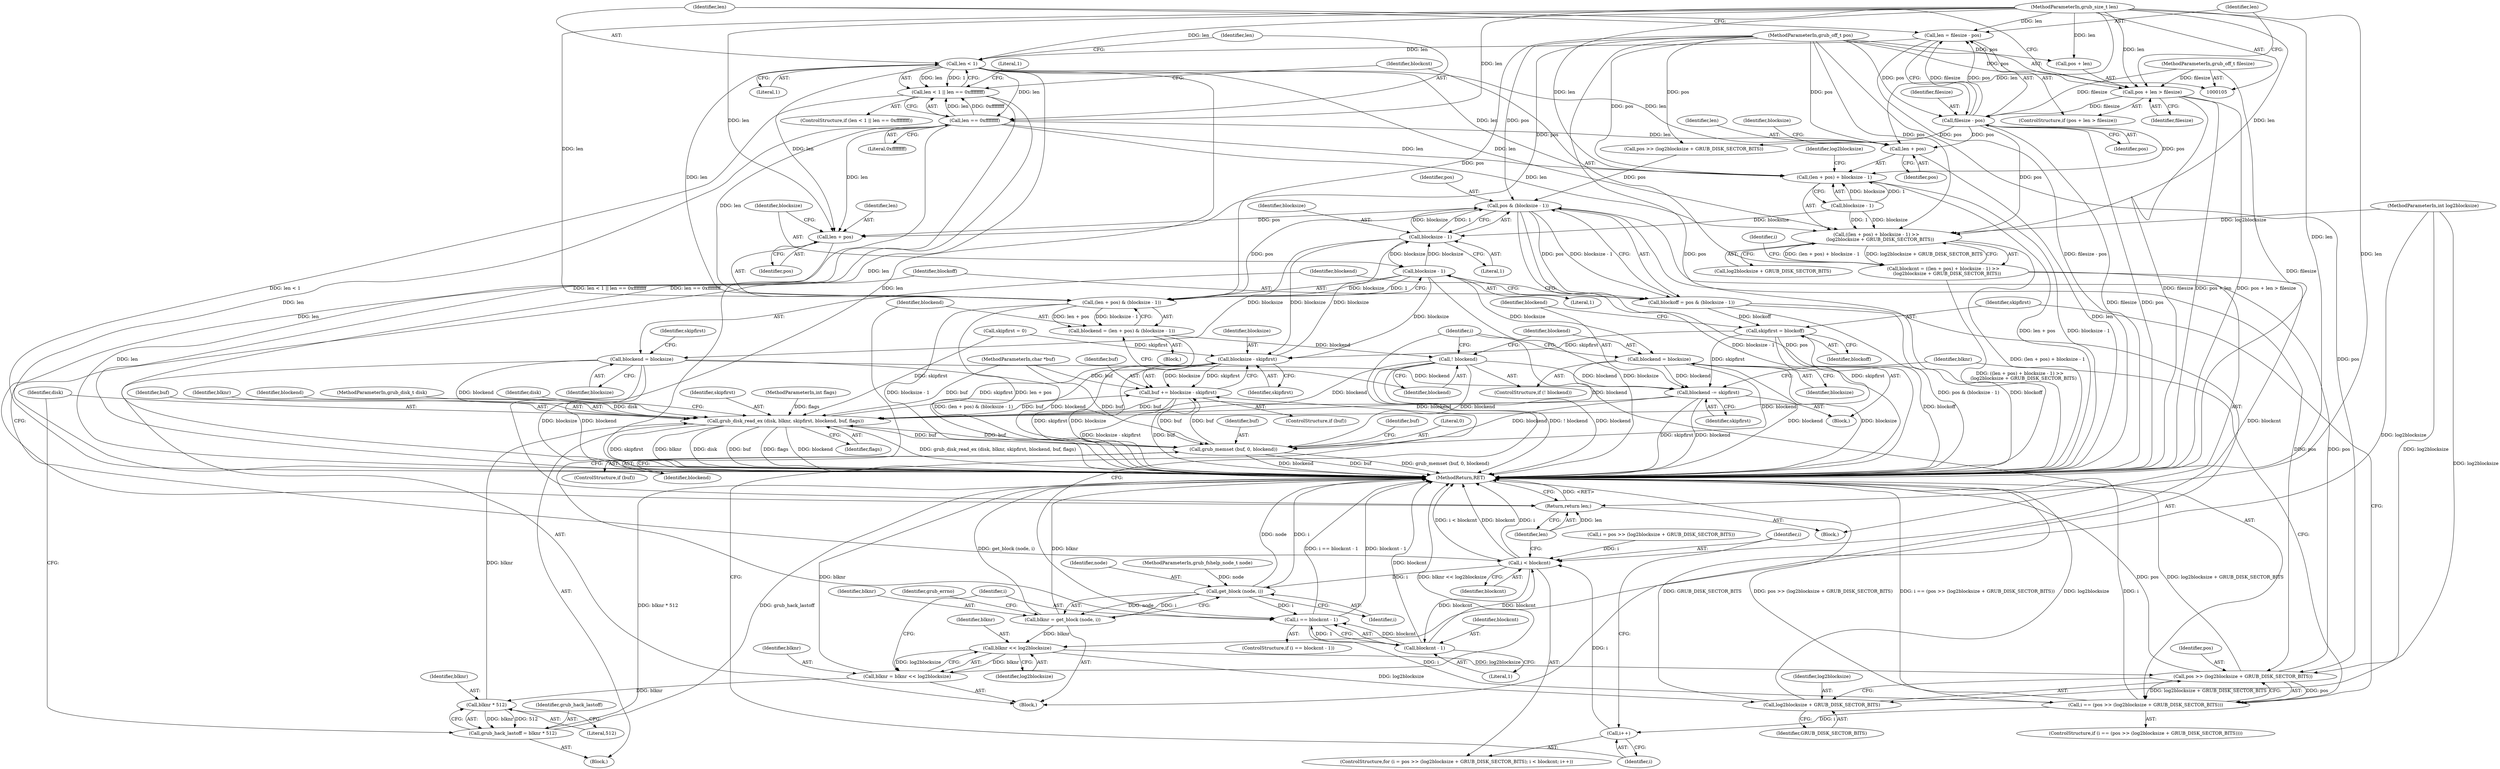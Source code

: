 digraph "0_radare2_796dd28aaa6b9fa76d99c42c4d5ff8b257cc2191_2@integer" {
"1000134" [label="(Call,len = filesize - pos)"];
"1000136" [label="(Call,filesize - pos)"];
"1000129" [label="(Call,pos + len > filesize)"];
"1000111" [label="(MethodParameterIn,grub_off_t pos)"];
"1000112" [label="(MethodParameterIn,grub_size_t len)"];
"1000115" [label="(MethodParameterIn,grub_off_t filesize)"];
"1000141" [label="(Call,len < 1)"];
"1000140" [label="(Call,len < 1 || len == 0xffffffff)"];
"1000144" [label="(Call,len == 0xffffffff)"];
"1000153" [label="(Call,((len + pos) + blocksize - 1) >>\n     (log2blocksize + GRUB_DISK_SECTOR_BITS))"];
"1000151" [label="(Call,blockcnt = ((len + pos) + blocksize - 1) >>\n     (log2blocksize + GRUB_DISK_SECTOR_BITS))"];
"1000172" [label="(Call,i < blockcnt)"];
"1000197" [label="(Call,get_block (node, i))"];
"1000195" [label="(Call,blknr = get_block (node, i))"];
"1000207" [label="(Call,blknr << log2blocksize)"];
"1000205" [label="(Call,blknr = blknr << log2blocksize)"];
"1000262" [label="(Call,blknr * 512)"];
"1000260" [label="(Call,grub_hack_lastoff = blknr * 512)"];
"1000265" [label="(Call,grub_disk_read_ex (disk, blknr, skipfirst, blockend, buf, flags))"];
"1000285" [label="(Call,grub_memset (buf, 0, blockend))"];
"1000291" [label="(Call,buf += blocksize - skipfirst)"];
"1000293" [label="(Call,blocksize - skipfirst)"];
"1000184" [label="(Call,blocksize - 1)"];
"1000182" [label="(Call,pos & (blocksize - 1))"];
"1000180" [label="(Call,blockoff = pos & (blocksize - 1))"];
"1000241" [label="(Call,skipfirst = blockoff)"];
"1000244" [label="(Call,blockend -= skipfirst)"];
"1000219" [label="(Call,(len + pos) & (blocksize - 1))"];
"1000217" [label="(Call,blockend = (len + pos) & (blocksize - 1))"];
"1000227" [label="(Call,! blockend)"];
"1000220" [label="(Call,len + pos)"];
"1000235" [label="(Call,pos >> (log2blocksize + GRUB_DISK_SECTOR_BITS))"];
"1000233" [label="(Call,i == (pos >> (log2blocksize + GRUB_DISK_SECTOR_BITS)))"];
"1000175" [label="(Call,i++)"];
"1000188" [label="(Call,blockend = blocksize)"];
"1000223" [label="(Call,blocksize - 1)"];
"1000229" [label="(Call,blockend = blocksize)"];
"1000237" [label="(Call,log2blocksize + GRUB_DISK_SECTOR_BITS)"];
"1000211" [label="(Call,i == blockcnt - 1)"];
"1000213" [label="(Call,blockcnt - 1)"];
"1000154" [label="(Call,(len + pos) + blocksize - 1)"];
"1000155" [label="(Call,len + pos)"];
"1000296" [label="(Return,return len;)"];
"1000249" [label="(Block,)"];
"1000189" [label="(Identifier,blockend)"];
"1000265" [label="(Call,grub_disk_read_ex (disk, blknr, skipfirst, blockend, buf, flags))"];
"1000274" [label="(Identifier,disk)"];
"1000117" [label="(Block,)"];
"1000199" [label="(Identifier,i)"];
"1000235" [label="(Call,pos >> (log2blocksize + GRUB_DISK_SECTOR_BITS))"];
"1000243" [label="(Identifier,blockoff)"];
"1000197" [label="(Call,get_block (node, i))"];
"1000288" [label="(Identifier,blockend)"];
"1000298" [label="(MethodReturn,RET)"];
"1000295" [label="(Identifier,skipfirst)"];
"1000286" [label="(Identifier,buf)"];
"1000180" [label="(Call,blockoff = pos & (blocksize - 1))"];
"1000293" [label="(Call,blocksize - skipfirst)"];
"1000207" [label="(Call,blknr << log2blocksize)"];
"1000230" [label="(Identifier,blockend)"];
"1000137" [label="(Identifier,filesize)"];
"1000176" [label="(Identifier,i)"];
"1000128" [label="(ControlStructure,if (pos + len > filesize))"];
"1000175" [label="(Call,i++)"];
"1000161" [label="(Call,log2blocksize + GRUB_DISK_SECTOR_BITS)"];
"1000158" [label="(Call,blocksize - 1)"];
"1000218" [label="(Identifier,blockend)"];
"1000134" [label="(Call,len = filesize - pos)"];
"1000271" [label="(Identifier,flags)"];
"1000139" [label="(ControlStructure,if (len < 1 || len == 0xffffffff))"];
"1000154" [label="(Call,(len + pos) + blocksize - 1)"];
"1000162" [label="(Identifier,log2blocksize)"];
"1000153" [label="(Call,((len + pos) + blocksize - 1) >>\n     (log2blocksize + GRUB_DISK_SECTOR_BITS))"];
"1000188" [label="(Call,blockend = blocksize)"];
"1000290" [label="(Identifier,buf)"];
"1000285" [label="(Call,grub_memset (buf, 0, blockend))"];
"1000116" [label="(MethodParameterIn,int log2blocksize)"];
"1000226" [label="(ControlStructure,if (! blockend))"];
"1000206" [label="(Identifier,blknr)"];
"1000182" [label="(Call,pos & (blocksize - 1))"];
"1000232" [label="(ControlStructure,if (i == (pos >> (log2blocksize + GRUB_DISK_SECTOR_BITS))))"];
"1000136" [label="(Call,filesize - pos)"];
"1000297" [label="(Identifier,len)"];
"1000144" [label="(Call,len == 0xffffffff)"];
"1000266" [label="(Identifier,disk)"];
"1000212" [label="(Identifier,i)"];
"1000205" [label="(Call,blknr = blknr << log2blocksize)"];
"1000174" [label="(Identifier,blockcnt)"];
"1000236" [label="(Identifier,pos)"];
"1000173" [label="(Identifier,i)"];
"1000150" [label="(Literal,1)"];
"1000112" [label="(MethodParameterIn,grub_size_t len)"];
"1000227" [label="(Call,! blockend)"];
"1000216" [label="(Block,)"];
"1000159" [label="(Identifier,blocksize)"];
"1000165" [label="(Call,i = pos >> (log2blocksize + GRUB_DISK_SECTOR_BITS))"];
"1000246" [label="(Identifier,skipfirst)"];
"1000238" [label="(Identifier,log2blocksize)"];
"1000224" [label="(Identifier,blocksize)"];
"1000172" [label="(Call,i < blockcnt)"];
"1000222" [label="(Identifier,pos)"];
"1000217" [label="(Call,blockend = (len + pos) & (blocksize - 1))"];
"1000231" [label="(Identifier,blocksize)"];
"1000201" [label="(Identifier,grub_errno)"];
"1000234" [label="(Identifier,i)"];
"1000209" [label="(Identifier,log2blocksize)"];
"1000164" [label="(ControlStructure,for (i = pos >> (log2blocksize + GRUB_DISK_SECTOR_BITS); i < blockcnt; i++))"];
"1000143" [label="(Literal,1)"];
"1000140" [label="(Call,len < 1 || len == 0xffffffff)"];
"1000292" [label="(Identifier,buf)"];
"1000268" [label="(Identifier,skipfirst)"];
"1000130" [label="(Call,pos + len)"];
"1000184" [label="(Call,blocksize - 1)"];
"1000142" [label="(Identifier,len)"];
"1000244" [label="(Call,blockend -= skipfirst)"];
"1000106" [label="(MethodParameterIn,grub_disk_t disk)"];
"1000151" [label="(Call,blockcnt = ((len + pos) + blocksize - 1) >>\n     (log2blocksize + GRUB_DISK_SECTOR_BITS))"];
"1000221" [label="(Identifier,len)"];
"1000237" [label="(Call,log2blocksize + GRUB_DISK_SECTOR_BITS)"];
"1000264" [label="(Literal,512)"];
"1000115" [label="(MethodParameterIn,grub_off_t filesize)"];
"1000110" [label="(MethodParameterIn,int flags)"];
"1000166" [label="(Identifier,i)"];
"1000270" [label="(Identifier,buf)"];
"1000240" [label="(Block,)"];
"1000133" [label="(Identifier,filesize)"];
"1000113" [label="(MethodParameterIn,char *buf)"];
"1000141" [label="(Call,len < 1)"];
"1000193" [label="(Identifier,skipfirst)"];
"1000129" [label="(Call,pos + len > filesize)"];
"1000190" [label="(Identifier,blocksize)"];
"1000186" [label="(Literal,1)"];
"1000208" [label="(Identifier,blknr)"];
"1000156" [label="(Identifier,len)"];
"1000211" [label="(Call,i == blockcnt - 1)"];
"1000263" [label="(Identifier,blknr)"];
"1000241" [label="(Call,skipfirst = blockoff)"];
"1000294" [label="(Identifier,blocksize)"];
"1000198" [label="(Identifier,node)"];
"1000239" [label="(Identifier,GRUB_DISK_SECTOR_BITS)"];
"1000192" [label="(Call,skipfirst = 0)"];
"1000183" [label="(Identifier,pos)"];
"1000195" [label="(Call,blknr = get_block (node, i))"];
"1000210" [label="(ControlStructure,if (i == blockcnt - 1))"];
"1000107" [label="(MethodParameterIn,grub_fshelp_node_t node)"];
"1000185" [label="(Identifier,blocksize)"];
"1000214" [label="(Identifier,blockcnt)"];
"1000177" [label="(Block,)"];
"1000233" [label="(Call,i == (pos >> (log2blocksize + GRUB_DISK_SECTOR_BITS)))"];
"1000296" [label="(Return,return len;)"];
"1000155" [label="(Call,len + pos)"];
"1000248" [label="(Identifier,blknr)"];
"1000146" [label="(Literal,0xffffffff)"];
"1000111" [label="(MethodParameterIn,grub_off_t pos)"];
"1000283" [label="(ControlStructure,if (buf))"];
"1000138" [label="(Identifier,pos)"];
"1000220" [label="(Call,len + pos)"];
"1000219" [label="(Call,(len + pos) & (blocksize - 1))"];
"1000145" [label="(Identifier,len)"];
"1000267" [label="(Identifier,blknr)"];
"1000291" [label="(Call,buf += blocksize - skipfirst)"];
"1000223" [label="(Call,blocksize - 1)"];
"1000242" [label="(Identifier,skipfirst)"];
"1000157" [label="(Identifier,pos)"];
"1000167" [label="(Call,pos >> (log2blocksize + GRUB_DISK_SECTOR_BITS))"];
"1000196" [label="(Identifier,blknr)"];
"1000225" [label="(Literal,1)"];
"1000213" [label="(Call,blockcnt - 1)"];
"1000135" [label="(Identifier,len)"];
"1000260" [label="(Call,grub_hack_lastoff = blknr * 512)"];
"1000262" [label="(Call,blknr * 512)"];
"1000152" [label="(Identifier,blockcnt)"];
"1000269" [label="(Identifier,blockend)"];
"1000287" [label="(Literal,0)"];
"1000228" [label="(Identifier,blockend)"];
"1000289" [label="(ControlStructure,if (buf))"];
"1000181" [label="(Identifier,blockoff)"];
"1000261" [label="(Identifier,grub_hack_lastoff)"];
"1000245" [label="(Identifier,blockend)"];
"1000215" [label="(Literal,1)"];
"1000229" [label="(Call,blockend = blocksize)"];
"1000134" -> "1000128"  [label="AST: "];
"1000134" -> "1000136"  [label="CFG: "];
"1000135" -> "1000134"  [label="AST: "];
"1000136" -> "1000134"  [label="AST: "];
"1000142" -> "1000134"  [label="CFG: "];
"1000134" -> "1000298"  [label="DDG: filesize - pos"];
"1000136" -> "1000134"  [label="DDG: filesize"];
"1000136" -> "1000134"  [label="DDG: pos"];
"1000112" -> "1000134"  [label="DDG: len"];
"1000134" -> "1000141"  [label="DDG: len"];
"1000136" -> "1000138"  [label="CFG: "];
"1000137" -> "1000136"  [label="AST: "];
"1000138" -> "1000136"  [label="AST: "];
"1000136" -> "1000298"  [label="DDG: pos"];
"1000136" -> "1000298"  [label="DDG: filesize"];
"1000129" -> "1000136"  [label="DDG: filesize"];
"1000115" -> "1000136"  [label="DDG: filesize"];
"1000111" -> "1000136"  [label="DDG: pos"];
"1000136" -> "1000153"  [label="DDG: pos"];
"1000136" -> "1000154"  [label="DDG: pos"];
"1000136" -> "1000155"  [label="DDG: pos"];
"1000136" -> "1000167"  [label="DDG: pos"];
"1000129" -> "1000128"  [label="AST: "];
"1000129" -> "1000133"  [label="CFG: "];
"1000130" -> "1000129"  [label="AST: "];
"1000133" -> "1000129"  [label="AST: "];
"1000135" -> "1000129"  [label="CFG: "];
"1000142" -> "1000129"  [label="CFG: "];
"1000129" -> "1000298"  [label="DDG: pos + len"];
"1000129" -> "1000298"  [label="DDG: pos + len > filesize"];
"1000129" -> "1000298"  [label="DDG: filesize"];
"1000111" -> "1000129"  [label="DDG: pos"];
"1000112" -> "1000129"  [label="DDG: len"];
"1000115" -> "1000129"  [label="DDG: filesize"];
"1000111" -> "1000105"  [label="AST: "];
"1000111" -> "1000298"  [label="DDG: pos"];
"1000111" -> "1000130"  [label="DDG: pos"];
"1000111" -> "1000153"  [label="DDG: pos"];
"1000111" -> "1000154"  [label="DDG: pos"];
"1000111" -> "1000155"  [label="DDG: pos"];
"1000111" -> "1000167"  [label="DDG: pos"];
"1000111" -> "1000182"  [label="DDG: pos"];
"1000111" -> "1000219"  [label="DDG: pos"];
"1000111" -> "1000220"  [label="DDG: pos"];
"1000111" -> "1000235"  [label="DDG: pos"];
"1000112" -> "1000105"  [label="AST: "];
"1000112" -> "1000298"  [label="DDG: len"];
"1000112" -> "1000130"  [label="DDG: len"];
"1000112" -> "1000141"  [label="DDG: len"];
"1000112" -> "1000144"  [label="DDG: len"];
"1000112" -> "1000153"  [label="DDG: len"];
"1000112" -> "1000154"  [label="DDG: len"];
"1000112" -> "1000155"  [label="DDG: len"];
"1000112" -> "1000219"  [label="DDG: len"];
"1000112" -> "1000220"  [label="DDG: len"];
"1000112" -> "1000296"  [label="DDG: len"];
"1000115" -> "1000105"  [label="AST: "];
"1000115" -> "1000298"  [label="DDG: filesize"];
"1000141" -> "1000140"  [label="AST: "];
"1000141" -> "1000143"  [label="CFG: "];
"1000142" -> "1000141"  [label="AST: "];
"1000143" -> "1000141"  [label="AST: "];
"1000145" -> "1000141"  [label="CFG: "];
"1000140" -> "1000141"  [label="CFG: "];
"1000141" -> "1000298"  [label="DDG: len"];
"1000141" -> "1000140"  [label="DDG: len"];
"1000141" -> "1000140"  [label="DDG: 1"];
"1000141" -> "1000144"  [label="DDG: len"];
"1000141" -> "1000153"  [label="DDG: len"];
"1000141" -> "1000154"  [label="DDG: len"];
"1000141" -> "1000155"  [label="DDG: len"];
"1000141" -> "1000219"  [label="DDG: len"];
"1000141" -> "1000220"  [label="DDG: len"];
"1000141" -> "1000296"  [label="DDG: len"];
"1000140" -> "1000139"  [label="AST: "];
"1000140" -> "1000144"  [label="CFG: "];
"1000144" -> "1000140"  [label="AST: "];
"1000150" -> "1000140"  [label="CFG: "];
"1000152" -> "1000140"  [label="CFG: "];
"1000140" -> "1000298"  [label="DDG: len < 1"];
"1000140" -> "1000298"  [label="DDG: len < 1 || len == 0xffffffff"];
"1000140" -> "1000298"  [label="DDG: len == 0xffffffff"];
"1000144" -> "1000140"  [label="DDG: len"];
"1000144" -> "1000140"  [label="DDG: 0xffffffff"];
"1000144" -> "1000146"  [label="CFG: "];
"1000145" -> "1000144"  [label="AST: "];
"1000146" -> "1000144"  [label="AST: "];
"1000144" -> "1000298"  [label="DDG: len"];
"1000144" -> "1000153"  [label="DDG: len"];
"1000144" -> "1000154"  [label="DDG: len"];
"1000144" -> "1000155"  [label="DDG: len"];
"1000144" -> "1000219"  [label="DDG: len"];
"1000144" -> "1000220"  [label="DDG: len"];
"1000144" -> "1000296"  [label="DDG: len"];
"1000153" -> "1000151"  [label="AST: "];
"1000153" -> "1000161"  [label="CFG: "];
"1000154" -> "1000153"  [label="AST: "];
"1000161" -> "1000153"  [label="AST: "];
"1000151" -> "1000153"  [label="CFG: "];
"1000153" -> "1000298"  [label="DDG: (len + pos) + blocksize - 1"];
"1000153" -> "1000151"  [label="DDG: (len + pos) + blocksize - 1"];
"1000153" -> "1000151"  [label="DDG: log2blocksize + GRUB_DISK_SECTOR_BITS"];
"1000158" -> "1000153"  [label="DDG: blocksize"];
"1000158" -> "1000153"  [label="DDG: 1"];
"1000116" -> "1000153"  [label="DDG: log2blocksize"];
"1000151" -> "1000117"  [label="AST: "];
"1000152" -> "1000151"  [label="AST: "];
"1000166" -> "1000151"  [label="CFG: "];
"1000151" -> "1000298"  [label="DDG: ((len + pos) + blocksize - 1) >>\n     (log2blocksize + GRUB_DISK_SECTOR_BITS)"];
"1000151" -> "1000172"  [label="DDG: blockcnt"];
"1000172" -> "1000164"  [label="AST: "];
"1000172" -> "1000174"  [label="CFG: "];
"1000173" -> "1000172"  [label="AST: "];
"1000174" -> "1000172"  [label="AST: "];
"1000181" -> "1000172"  [label="CFG: "];
"1000297" -> "1000172"  [label="CFG: "];
"1000172" -> "1000298"  [label="DDG: i < blockcnt"];
"1000172" -> "1000298"  [label="DDG: i"];
"1000172" -> "1000298"  [label="DDG: blockcnt"];
"1000165" -> "1000172"  [label="DDG: i"];
"1000175" -> "1000172"  [label="DDG: i"];
"1000213" -> "1000172"  [label="DDG: blockcnt"];
"1000172" -> "1000197"  [label="DDG: i"];
"1000172" -> "1000213"  [label="DDG: blockcnt"];
"1000197" -> "1000195"  [label="AST: "];
"1000197" -> "1000199"  [label="CFG: "];
"1000198" -> "1000197"  [label="AST: "];
"1000199" -> "1000197"  [label="AST: "];
"1000195" -> "1000197"  [label="CFG: "];
"1000197" -> "1000298"  [label="DDG: i"];
"1000197" -> "1000298"  [label="DDG: node"];
"1000197" -> "1000195"  [label="DDG: node"];
"1000197" -> "1000195"  [label="DDG: i"];
"1000107" -> "1000197"  [label="DDG: node"];
"1000197" -> "1000211"  [label="DDG: i"];
"1000195" -> "1000177"  [label="AST: "];
"1000196" -> "1000195"  [label="AST: "];
"1000201" -> "1000195"  [label="CFG: "];
"1000195" -> "1000298"  [label="DDG: get_block (node, i)"];
"1000195" -> "1000298"  [label="DDG: blknr"];
"1000195" -> "1000207"  [label="DDG: blknr"];
"1000207" -> "1000205"  [label="AST: "];
"1000207" -> "1000209"  [label="CFG: "];
"1000208" -> "1000207"  [label="AST: "];
"1000209" -> "1000207"  [label="AST: "];
"1000205" -> "1000207"  [label="CFG: "];
"1000207" -> "1000205"  [label="DDG: blknr"];
"1000207" -> "1000205"  [label="DDG: log2blocksize"];
"1000116" -> "1000207"  [label="DDG: log2blocksize"];
"1000207" -> "1000235"  [label="DDG: log2blocksize"];
"1000207" -> "1000237"  [label="DDG: log2blocksize"];
"1000205" -> "1000177"  [label="AST: "];
"1000206" -> "1000205"  [label="AST: "];
"1000212" -> "1000205"  [label="CFG: "];
"1000205" -> "1000298"  [label="DDG: blknr"];
"1000205" -> "1000298"  [label="DDG: blknr << log2blocksize"];
"1000205" -> "1000262"  [label="DDG: blknr"];
"1000262" -> "1000260"  [label="AST: "];
"1000262" -> "1000264"  [label="CFG: "];
"1000263" -> "1000262"  [label="AST: "];
"1000264" -> "1000262"  [label="AST: "];
"1000260" -> "1000262"  [label="CFG: "];
"1000262" -> "1000260"  [label="DDG: blknr"];
"1000262" -> "1000260"  [label="DDG: 512"];
"1000262" -> "1000265"  [label="DDG: blknr"];
"1000260" -> "1000249"  [label="AST: "];
"1000261" -> "1000260"  [label="AST: "];
"1000266" -> "1000260"  [label="CFG: "];
"1000260" -> "1000298"  [label="DDG: blknr * 512"];
"1000260" -> "1000298"  [label="DDG: grub_hack_lastoff"];
"1000265" -> "1000249"  [label="AST: "];
"1000265" -> "1000271"  [label="CFG: "];
"1000266" -> "1000265"  [label="AST: "];
"1000267" -> "1000265"  [label="AST: "];
"1000268" -> "1000265"  [label="AST: "];
"1000269" -> "1000265"  [label="AST: "];
"1000270" -> "1000265"  [label="AST: "];
"1000271" -> "1000265"  [label="AST: "];
"1000274" -> "1000265"  [label="CFG: "];
"1000265" -> "1000298"  [label="DDG: blockend"];
"1000265" -> "1000298"  [label="DDG: grub_disk_read_ex (disk, blknr, skipfirst, blockend, buf, flags)"];
"1000265" -> "1000298"  [label="DDG: skipfirst"];
"1000265" -> "1000298"  [label="DDG: blknr"];
"1000265" -> "1000298"  [label="DDG: disk"];
"1000265" -> "1000298"  [label="DDG: buf"];
"1000265" -> "1000298"  [label="DDG: flags"];
"1000106" -> "1000265"  [label="DDG: disk"];
"1000192" -> "1000265"  [label="DDG: skipfirst"];
"1000241" -> "1000265"  [label="DDG: skipfirst"];
"1000229" -> "1000265"  [label="DDG: blockend"];
"1000244" -> "1000265"  [label="DDG: blockend"];
"1000227" -> "1000265"  [label="DDG: blockend"];
"1000188" -> "1000265"  [label="DDG: blockend"];
"1000285" -> "1000265"  [label="DDG: buf"];
"1000291" -> "1000265"  [label="DDG: buf"];
"1000113" -> "1000265"  [label="DDG: buf"];
"1000110" -> "1000265"  [label="DDG: flags"];
"1000265" -> "1000285"  [label="DDG: buf"];
"1000265" -> "1000291"  [label="DDG: buf"];
"1000265" -> "1000293"  [label="DDG: skipfirst"];
"1000285" -> "1000283"  [label="AST: "];
"1000285" -> "1000288"  [label="CFG: "];
"1000286" -> "1000285"  [label="AST: "];
"1000287" -> "1000285"  [label="AST: "];
"1000288" -> "1000285"  [label="AST: "];
"1000290" -> "1000285"  [label="CFG: "];
"1000285" -> "1000298"  [label="DDG: buf"];
"1000285" -> "1000298"  [label="DDG: grub_memset (buf, 0, blockend)"];
"1000285" -> "1000298"  [label="DDG: blockend"];
"1000291" -> "1000285"  [label="DDG: buf"];
"1000113" -> "1000285"  [label="DDG: buf"];
"1000229" -> "1000285"  [label="DDG: blockend"];
"1000244" -> "1000285"  [label="DDG: blockend"];
"1000227" -> "1000285"  [label="DDG: blockend"];
"1000188" -> "1000285"  [label="DDG: blockend"];
"1000285" -> "1000291"  [label="DDG: buf"];
"1000291" -> "1000289"  [label="AST: "];
"1000291" -> "1000293"  [label="CFG: "];
"1000292" -> "1000291"  [label="AST: "];
"1000293" -> "1000291"  [label="AST: "];
"1000176" -> "1000291"  [label="CFG: "];
"1000291" -> "1000298"  [label="DDG: blocksize - skipfirst"];
"1000291" -> "1000298"  [label="DDG: buf"];
"1000293" -> "1000291"  [label="DDG: blocksize"];
"1000293" -> "1000291"  [label="DDG: skipfirst"];
"1000113" -> "1000291"  [label="DDG: buf"];
"1000293" -> "1000295"  [label="CFG: "];
"1000294" -> "1000293"  [label="AST: "];
"1000295" -> "1000293"  [label="AST: "];
"1000293" -> "1000298"  [label="DDG: blocksize"];
"1000293" -> "1000298"  [label="DDG: skipfirst"];
"1000293" -> "1000184"  [label="DDG: blocksize"];
"1000223" -> "1000293"  [label="DDG: blocksize"];
"1000184" -> "1000293"  [label="DDG: blocksize"];
"1000192" -> "1000293"  [label="DDG: skipfirst"];
"1000241" -> "1000293"  [label="DDG: skipfirst"];
"1000184" -> "1000182"  [label="AST: "];
"1000184" -> "1000186"  [label="CFG: "];
"1000185" -> "1000184"  [label="AST: "];
"1000186" -> "1000184"  [label="AST: "];
"1000182" -> "1000184"  [label="CFG: "];
"1000184" -> "1000182"  [label="DDG: blocksize"];
"1000184" -> "1000182"  [label="DDG: 1"];
"1000158" -> "1000184"  [label="DDG: blocksize"];
"1000223" -> "1000184"  [label="DDG: blocksize"];
"1000184" -> "1000188"  [label="DDG: blocksize"];
"1000184" -> "1000223"  [label="DDG: blocksize"];
"1000182" -> "1000180"  [label="AST: "];
"1000183" -> "1000182"  [label="AST: "];
"1000180" -> "1000182"  [label="CFG: "];
"1000182" -> "1000298"  [label="DDG: blocksize - 1"];
"1000182" -> "1000298"  [label="DDG: pos"];
"1000182" -> "1000180"  [label="DDG: pos"];
"1000182" -> "1000180"  [label="DDG: blocksize - 1"];
"1000167" -> "1000182"  [label="DDG: pos"];
"1000235" -> "1000182"  [label="DDG: pos"];
"1000182" -> "1000219"  [label="DDG: pos"];
"1000182" -> "1000220"  [label="DDG: pos"];
"1000182" -> "1000235"  [label="DDG: pos"];
"1000180" -> "1000177"  [label="AST: "];
"1000181" -> "1000180"  [label="AST: "];
"1000189" -> "1000180"  [label="CFG: "];
"1000180" -> "1000298"  [label="DDG: blockoff"];
"1000180" -> "1000298"  [label="DDG: pos & (blocksize - 1)"];
"1000180" -> "1000241"  [label="DDG: blockoff"];
"1000241" -> "1000240"  [label="AST: "];
"1000241" -> "1000243"  [label="CFG: "];
"1000242" -> "1000241"  [label="AST: "];
"1000243" -> "1000241"  [label="AST: "];
"1000245" -> "1000241"  [label="CFG: "];
"1000241" -> "1000298"  [label="DDG: blockoff"];
"1000241" -> "1000244"  [label="DDG: skipfirst"];
"1000244" -> "1000240"  [label="AST: "];
"1000244" -> "1000246"  [label="CFG: "];
"1000245" -> "1000244"  [label="AST: "];
"1000246" -> "1000244"  [label="AST: "];
"1000248" -> "1000244"  [label="CFG: "];
"1000244" -> "1000298"  [label="DDG: blockend"];
"1000244" -> "1000298"  [label="DDG: skipfirst"];
"1000229" -> "1000244"  [label="DDG: blockend"];
"1000227" -> "1000244"  [label="DDG: blockend"];
"1000188" -> "1000244"  [label="DDG: blockend"];
"1000219" -> "1000217"  [label="AST: "];
"1000219" -> "1000223"  [label="CFG: "];
"1000220" -> "1000219"  [label="AST: "];
"1000223" -> "1000219"  [label="AST: "];
"1000217" -> "1000219"  [label="CFG: "];
"1000219" -> "1000298"  [label="DDG: blocksize - 1"];
"1000219" -> "1000298"  [label="DDG: len + pos"];
"1000219" -> "1000217"  [label="DDG: len + pos"];
"1000219" -> "1000217"  [label="DDG: blocksize - 1"];
"1000223" -> "1000219"  [label="DDG: blocksize"];
"1000223" -> "1000219"  [label="DDG: 1"];
"1000217" -> "1000216"  [label="AST: "];
"1000218" -> "1000217"  [label="AST: "];
"1000228" -> "1000217"  [label="CFG: "];
"1000217" -> "1000298"  [label="DDG: (len + pos) & (blocksize - 1)"];
"1000217" -> "1000227"  [label="DDG: blockend"];
"1000227" -> "1000226"  [label="AST: "];
"1000227" -> "1000228"  [label="CFG: "];
"1000228" -> "1000227"  [label="AST: "];
"1000230" -> "1000227"  [label="CFG: "];
"1000234" -> "1000227"  [label="CFG: "];
"1000227" -> "1000298"  [label="DDG: ! blockend"];
"1000227" -> "1000298"  [label="DDG: blockend"];
"1000220" -> "1000222"  [label="CFG: "];
"1000221" -> "1000220"  [label="AST: "];
"1000222" -> "1000220"  [label="AST: "];
"1000224" -> "1000220"  [label="CFG: "];
"1000220" -> "1000298"  [label="DDG: len"];
"1000235" -> "1000233"  [label="AST: "];
"1000235" -> "1000237"  [label="CFG: "];
"1000236" -> "1000235"  [label="AST: "];
"1000237" -> "1000235"  [label="AST: "];
"1000233" -> "1000235"  [label="CFG: "];
"1000235" -> "1000298"  [label="DDG: log2blocksize + GRUB_DISK_SECTOR_BITS"];
"1000235" -> "1000298"  [label="DDG: pos"];
"1000235" -> "1000233"  [label="DDG: pos"];
"1000235" -> "1000233"  [label="DDG: log2blocksize + GRUB_DISK_SECTOR_BITS"];
"1000116" -> "1000235"  [label="DDG: log2blocksize"];
"1000233" -> "1000232"  [label="AST: "];
"1000234" -> "1000233"  [label="AST: "];
"1000242" -> "1000233"  [label="CFG: "];
"1000248" -> "1000233"  [label="CFG: "];
"1000233" -> "1000298"  [label="DDG: i == (pos >> (log2blocksize + GRUB_DISK_SECTOR_BITS))"];
"1000233" -> "1000298"  [label="DDG: pos >> (log2blocksize + GRUB_DISK_SECTOR_BITS)"];
"1000233" -> "1000298"  [label="DDG: i"];
"1000233" -> "1000175"  [label="DDG: i"];
"1000211" -> "1000233"  [label="DDG: i"];
"1000175" -> "1000164"  [label="AST: "];
"1000175" -> "1000176"  [label="CFG: "];
"1000176" -> "1000175"  [label="AST: "];
"1000173" -> "1000175"  [label="CFG: "];
"1000188" -> "1000177"  [label="AST: "];
"1000188" -> "1000190"  [label="CFG: "];
"1000189" -> "1000188"  [label="AST: "];
"1000190" -> "1000188"  [label="AST: "];
"1000193" -> "1000188"  [label="CFG: "];
"1000188" -> "1000298"  [label="DDG: blocksize"];
"1000188" -> "1000298"  [label="DDG: blockend"];
"1000223" -> "1000225"  [label="CFG: "];
"1000224" -> "1000223"  [label="AST: "];
"1000225" -> "1000223"  [label="AST: "];
"1000223" -> "1000298"  [label="DDG: blocksize"];
"1000223" -> "1000229"  [label="DDG: blocksize"];
"1000229" -> "1000226"  [label="AST: "];
"1000229" -> "1000231"  [label="CFG: "];
"1000230" -> "1000229"  [label="AST: "];
"1000231" -> "1000229"  [label="AST: "];
"1000234" -> "1000229"  [label="CFG: "];
"1000229" -> "1000298"  [label="DDG: blocksize"];
"1000229" -> "1000298"  [label="DDG: blockend"];
"1000237" -> "1000239"  [label="CFG: "];
"1000238" -> "1000237"  [label="AST: "];
"1000239" -> "1000237"  [label="AST: "];
"1000237" -> "1000298"  [label="DDG: GRUB_DISK_SECTOR_BITS"];
"1000237" -> "1000298"  [label="DDG: log2blocksize"];
"1000116" -> "1000237"  [label="DDG: log2blocksize"];
"1000211" -> "1000210"  [label="AST: "];
"1000211" -> "1000213"  [label="CFG: "];
"1000212" -> "1000211"  [label="AST: "];
"1000213" -> "1000211"  [label="AST: "];
"1000218" -> "1000211"  [label="CFG: "];
"1000234" -> "1000211"  [label="CFG: "];
"1000211" -> "1000298"  [label="DDG: blockcnt - 1"];
"1000211" -> "1000298"  [label="DDG: i == blockcnt - 1"];
"1000213" -> "1000211"  [label="DDG: blockcnt"];
"1000213" -> "1000211"  [label="DDG: 1"];
"1000213" -> "1000215"  [label="CFG: "];
"1000214" -> "1000213"  [label="AST: "];
"1000215" -> "1000213"  [label="AST: "];
"1000213" -> "1000298"  [label="DDG: blockcnt"];
"1000154" -> "1000158"  [label="CFG: "];
"1000155" -> "1000154"  [label="AST: "];
"1000158" -> "1000154"  [label="AST: "];
"1000162" -> "1000154"  [label="CFG: "];
"1000154" -> "1000298"  [label="DDG: len + pos"];
"1000154" -> "1000298"  [label="DDG: blocksize - 1"];
"1000158" -> "1000154"  [label="DDG: blocksize"];
"1000158" -> "1000154"  [label="DDG: 1"];
"1000155" -> "1000157"  [label="CFG: "];
"1000156" -> "1000155"  [label="AST: "];
"1000157" -> "1000155"  [label="AST: "];
"1000159" -> "1000155"  [label="CFG: "];
"1000155" -> "1000298"  [label="DDG: len"];
"1000296" -> "1000117"  [label="AST: "];
"1000296" -> "1000297"  [label="CFG: "];
"1000297" -> "1000296"  [label="AST: "];
"1000298" -> "1000296"  [label="CFG: "];
"1000296" -> "1000298"  [label="DDG: <RET>"];
"1000297" -> "1000296"  [label="DDG: len"];
}
